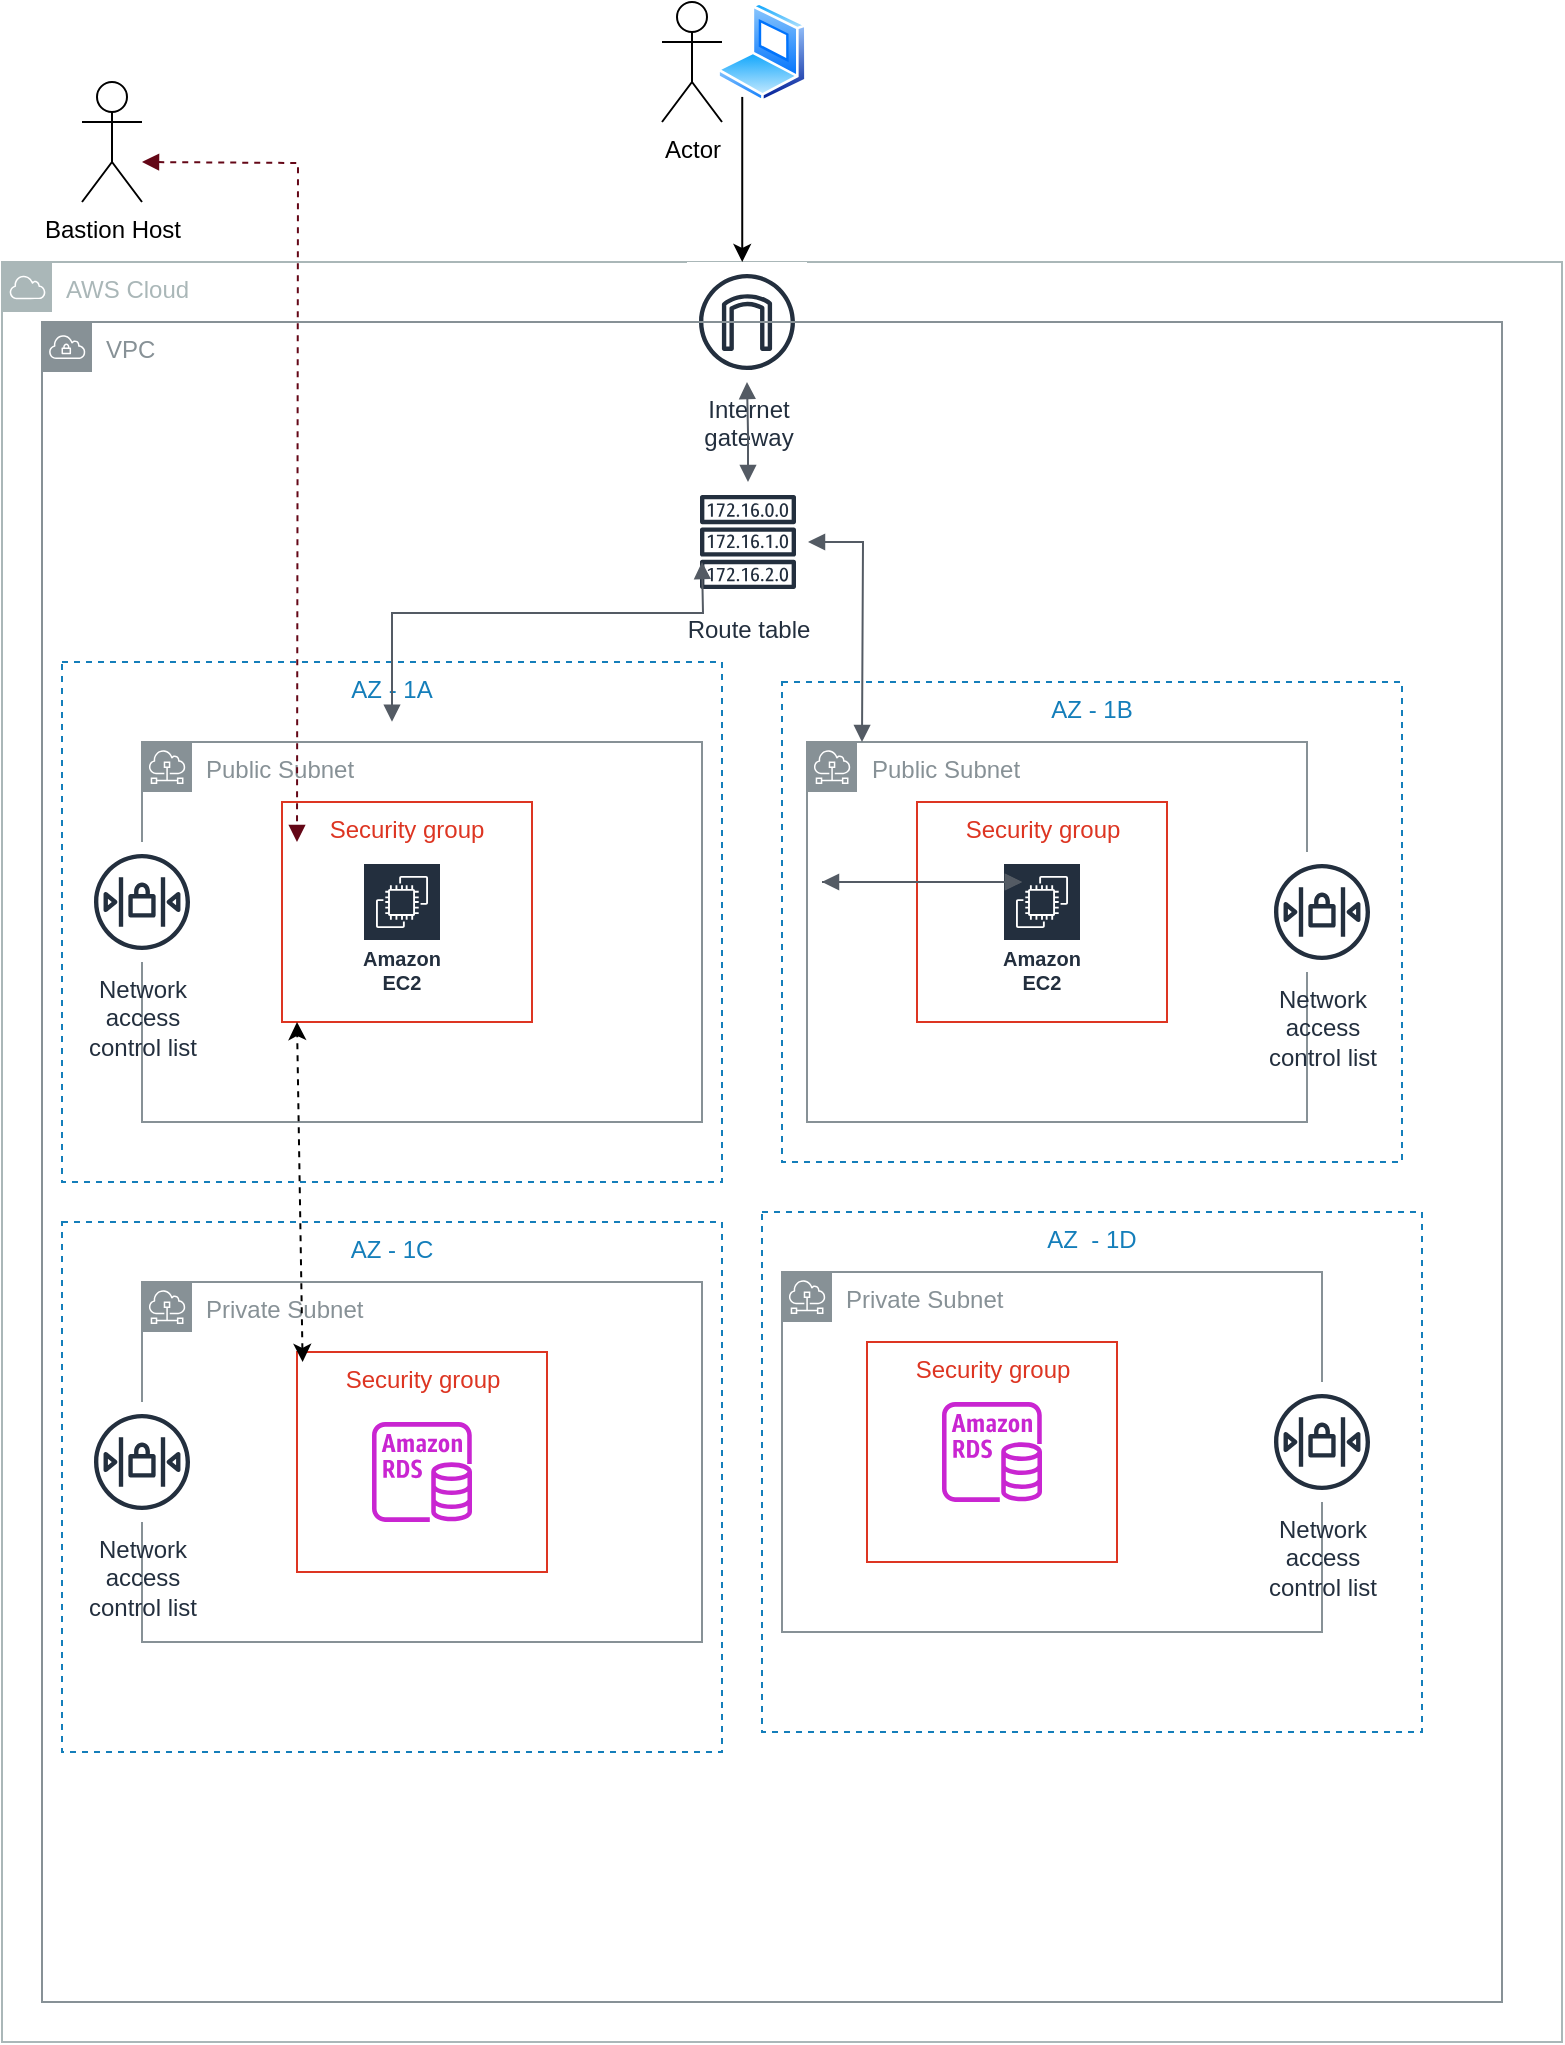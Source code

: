 <mxfile version="24.7.6">
  <diagram name="Page-1" id="0M0IsiOhNjohmRkA3XTA">
    <mxGraphModel dx="1434" dy="772" grid="1" gridSize="10" guides="1" tooltips="1" connect="1" arrows="1" fold="1" page="1" pageScale="1" pageWidth="850" pageHeight="1100" math="0" shadow="0">
      <root>
        <mxCell id="0" />
        <mxCell id="1" parent="0" />
        <mxCell id="BX7mlbRw4w8pPT2zZDJt-22" value="AWS Cloud" style="sketch=0;outlineConnect=0;gradientColor=none;html=1;whiteSpace=wrap;fontSize=12;fontStyle=0;shape=mxgraph.aws4.group;grIcon=mxgraph.aws4.group_aws_cloud;strokeColor=#AAB7B8;fillColor=none;verticalAlign=top;align=left;spacingLeft=30;fontColor=#AAB7B8;dashed=0;" parent="1" vertex="1">
          <mxGeometry x="40" y="130" width="780" height="890" as="geometry" />
        </mxCell>
        <mxCell id="zm6lNL9CIixs5jg2WKDq-12" value="AZ&amp;nbsp; - 1D" style="fillColor=none;strokeColor=#147EBA;dashed=1;verticalAlign=top;fontStyle=0;fontColor=#147EBA;whiteSpace=wrap;html=1;" parent="1" vertex="1">
          <mxGeometry x="420" y="605" width="330" height="260" as="geometry" />
        </mxCell>
        <mxCell id="zm6lNL9CIixs5jg2WKDq-11" value="AZ - 1B" style="fillColor=none;strokeColor=#147EBA;dashed=1;verticalAlign=top;fontStyle=0;fontColor=#147EBA;whiteSpace=wrap;html=1;" parent="1" vertex="1">
          <mxGeometry x="430" y="340" width="310" height="240" as="geometry" />
        </mxCell>
        <mxCell id="zm6lNL9CIixs5jg2WKDq-10" value="AZ - 1A" style="fillColor=none;strokeColor=#147EBA;dashed=1;verticalAlign=top;fontStyle=0;fontColor=#147EBA;whiteSpace=wrap;html=1;" parent="1" vertex="1">
          <mxGeometry x="70" y="330" width="330" height="260" as="geometry" />
        </mxCell>
        <mxCell id="zm6lNL9CIixs5jg2WKDq-14" value="AZ - 1C" style="fillColor=none;strokeColor=#147EBA;dashed=1;verticalAlign=top;fontStyle=0;fontColor=#147EBA;whiteSpace=wrap;html=1;" parent="1" vertex="1">
          <mxGeometry x="70" y="610" width="330" height="265" as="geometry" />
        </mxCell>
        <mxCell id="BX7mlbRw4w8pPT2zZDJt-3" value="Public Subnet" style="sketch=0;outlineConnect=0;gradientColor=none;html=1;whiteSpace=wrap;fontSize=12;fontStyle=0;shape=mxgraph.aws4.group;grIcon=mxgraph.aws4.group_subnet;strokeColor=#879196;fillColor=none;verticalAlign=top;align=left;spacingLeft=30;fontColor=#879196;dashed=0;" parent="1" vertex="1">
          <mxGeometry x="442.5" y="370" width="250" height="190" as="geometry" />
        </mxCell>
        <mxCell id="BX7mlbRw4w8pPT2zZDJt-4" value="Private Subnet" style="sketch=0;outlineConnect=0;gradientColor=none;html=1;whiteSpace=wrap;fontSize=12;fontStyle=0;shape=mxgraph.aws4.group;grIcon=mxgraph.aws4.group_subnet;strokeColor=#879196;fillColor=none;verticalAlign=top;align=left;spacingLeft=30;fontColor=#879196;dashed=0;" parent="1" vertex="1">
          <mxGeometry x="110" y="640" width="280" height="180" as="geometry" />
        </mxCell>
        <mxCell id="BX7mlbRw4w8pPT2zZDJt-5" value="Private Subnet" style="sketch=0;outlineConnect=0;gradientColor=none;html=1;whiteSpace=wrap;fontSize=12;fontStyle=0;shape=mxgraph.aws4.group;grIcon=mxgraph.aws4.group_subnet;strokeColor=#879196;fillColor=none;verticalAlign=top;align=left;spacingLeft=30;fontColor=#879196;dashed=0;" parent="1" vertex="1">
          <mxGeometry x="430" y="635" width="270" height="180" as="geometry" />
        </mxCell>
        <mxCell id="BX7mlbRw4w8pPT2zZDJt-7" value="Amazon EC2" style="sketch=0;outlineConnect=0;fontColor=#232F3E;gradientColor=none;strokeColor=#ffffff;fillColor=#232F3E;dashed=0;verticalLabelPosition=middle;verticalAlign=bottom;align=center;html=1;whiteSpace=wrap;fontSize=10;fontStyle=1;spacing=3;shape=mxgraph.aws4.productIcon;prIcon=mxgraph.aws4.ec2;" parent="1" vertex="1">
          <mxGeometry x="540" y="430" width="40" height="70" as="geometry" />
        </mxCell>
        <mxCell id="BX7mlbRw4w8pPT2zZDJt-9" value="" style="sketch=0;outlineConnect=0;fontColor=#232F3E;gradientColor=none;fillColor=#C925D1;strokeColor=none;dashed=0;verticalLabelPosition=bottom;verticalAlign=top;align=center;html=1;fontSize=12;fontStyle=0;aspect=fixed;pointerEvents=1;shape=mxgraph.aws4.rds_instance;" parent="1" vertex="1">
          <mxGeometry x="225" y="710" width="50" height="50" as="geometry" />
        </mxCell>
        <mxCell id="BX7mlbRw4w8pPT2zZDJt-10" value="" style="sketch=0;outlineConnect=0;fontColor=#232F3E;gradientColor=none;fillColor=#C925D1;strokeColor=none;dashed=0;verticalLabelPosition=bottom;verticalAlign=top;align=center;html=1;fontSize=12;fontStyle=0;aspect=fixed;pointerEvents=1;shape=mxgraph.aws4.rds_instance;" parent="1" vertex="1">
          <mxGeometry x="510" y="700" width="50" height="50" as="geometry" />
        </mxCell>
        <mxCell id="BX7mlbRw4w8pPT2zZDJt-47" value="Actor" style="shape=umlActor;verticalLabelPosition=bottom;verticalAlign=top;html=1;outlineConnect=0;" parent="1" vertex="1">
          <mxGeometry x="370" width="30" height="60" as="geometry" />
        </mxCell>
        <mxCell id="BX7mlbRw4w8pPT2zZDJt-60" style="edgeStyle=orthogonalEdgeStyle;rounded=0;orthogonalLoop=1;jettySize=auto;html=1;exitX=0.25;exitY=1;exitDx=0;exitDy=0;" parent="1" source="BX7mlbRw4w8pPT2zZDJt-48" target="BX7mlbRw4w8pPT2zZDJt-55" edge="1">
          <mxGeometry relative="1" as="geometry">
            <mxPoint x="410" y="70" as="targetPoint" />
            <Array as="points">
              <mxPoint x="410" y="130" />
              <mxPoint x="410" y="130" />
            </Array>
          </mxGeometry>
        </mxCell>
        <mxCell id="BX7mlbRw4w8pPT2zZDJt-48" value="" style="image;aspect=fixed;perimeter=ellipsePerimeter;html=1;align=center;shadow=0;dashed=0;spacingTop=3;image=img/lib/active_directory/laptop_client.svg;" parent="1" vertex="1">
          <mxGeometry x="397.5" width="45" height="50" as="geometry" />
        </mxCell>
        <mxCell id="BX7mlbRw4w8pPT2zZDJt-55" value="Internet&#xa;gateway" style="sketch=0;outlineConnect=0;fontColor=#232F3E;gradientColor=none;strokeColor=#232F3E;fillColor=#ffffff;dashed=0;verticalLabelPosition=bottom;verticalAlign=top;align=center;html=1;fontSize=12;fontStyle=0;aspect=fixed;shape=mxgraph.aws4.resourceIcon;resIcon=mxgraph.aws4.internet_gateway;" parent="1" vertex="1">
          <mxGeometry x="382.5" y="130" width="60" height="60" as="geometry" />
        </mxCell>
        <mxCell id="LzpftfMKJ6YS2ZLnZaJT-2" value="Public Subnet" style="sketch=0;outlineConnect=0;gradientColor=none;html=1;whiteSpace=wrap;fontSize=12;fontStyle=0;shape=mxgraph.aws4.group;grIcon=mxgraph.aws4.group_subnet;strokeColor=#879196;fillColor=none;verticalAlign=top;align=left;spacingLeft=30;fontColor=#879196;dashed=0;" parent="1" vertex="1">
          <mxGeometry x="110" y="370" width="280" height="190" as="geometry" />
        </mxCell>
        <mxCell id="zm6lNL9CIixs5jg2WKDq-1" value="Amazon EC2" style="sketch=0;outlineConnect=0;fontColor=#232F3E;gradientColor=none;strokeColor=#ffffff;fillColor=#232F3E;dashed=0;verticalLabelPosition=middle;verticalAlign=bottom;align=center;html=1;whiteSpace=wrap;fontSize=10;fontStyle=1;spacing=3;shape=mxgraph.aws4.productIcon;prIcon=mxgraph.aws4.ec2;" parent="1" vertex="1">
          <mxGeometry x="220" y="430" width="40" height="70" as="geometry" />
        </mxCell>
        <mxCell id="zm6lNL9CIixs5jg2WKDq-2" value="Security group" style="fillColor=none;strokeColor=#DD3522;verticalAlign=top;fontStyle=0;fontColor=#DD3522;whiteSpace=wrap;html=1;" parent="1" vertex="1">
          <mxGeometry x="180" y="400" width="125" height="110" as="geometry" />
        </mxCell>
        <mxCell id="zm6lNL9CIixs5jg2WKDq-3" value="Security group" style="fillColor=none;strokeColor=#DD3522;verticalAlign=top;fontStyle=0;fontColor=#DD3522;whiteSpace=wrap;html=1;" parent="1" vertex="1">
          <mxGeometry x="497.5" y="400" width="125" height="110" as="geometry" />
        </mxCell>
        <mxCell id="zm6lNL9CIixs5jg2WKDq-4" value="Security group" style="fillColor=none;strokeColor=#DD3522;verticalAlign=top;fontStyle=0;fontColor=#DD3522;whiteSpace=wrap;html=1;" parent="1" vertex="1">
          <mxGeometry x="187.5" y="675" width="125" height="110" as="geometry" />
        </mxCell>
        <mxCell id="zm6lNL9CIixs5jg2WKDq-5" value="Security group" style="fillColor=none;strokeColor=#DD3522;verticalAlign=top;fontStyle=0;fontColor=#DD3522;whiteSpace=wrap;html=1;" parent="1" vertex="1">
          <mxGeometry x="472.5" y="670" width="125" height="110" as="geometry" />
        </mxCell>
        <mxCell id="zm6lNL9CIixs5jg2WKDq-6" value="Network&#xa;access&#xa;control list" style="sketch=0;outlineConnect=0;fontColor=#232F3E;gradientColor=none;strokeColor=#232F3E;fillColor=#ffffff;dashed=0;verticalLabelPosition=bottom;verticalAlign=top;align=center;html=1;fontSize=12;fontStyle=0;aspect=fixed;shape=mxgraph.aws4.resourceIcon;resIcon=mxgraph.aws4.network_access_control_list;" parent="1" vertex="1">
          <mxGeometry x="80" y="420" width="60" height="60" as="geometry" />
        </mxCell>
        <mxCell id="zm6lNL9CIixs5jg2WKDq-7" value="Network&#xa;access&#xa;control list" style="sketch=0;outlineConnect=0;fontColor=#232F3E;gradientColor=none;strokeColor=#232F3E;fillColor=#ffffff;dashed=0;verticalLabelPosition=bottom;verticalAlign=top;align=center;html=1;fontSize=12;fontStyle=0;aspect=fixed;shape=mxgraph.aws4.resourceIcon;resIcon=mxgraph.aws4.network_access_control_list;" parent="1" vertex="1">
          <mxGeometry x="670" y="425" width="60" height="60" as="geometry" />
        </mxCell>
        <mxCell id="zm6lNL9CIixs5jg2WKDq-8" value="Network&#xa;access&#xa;control list" style="sketch=0;outlineConnect=0;fontColor=#232F3E;gradientColor=none;strokeColor=#232F3E;fillColor=#ffffff;dashed=0;verticalLabelPosition=bottom;verticalAlign=top;align=center;html=1;fontSize=12;fontStyle=0;aspect=fixed;shape=mxgraph.aws4.resourceIcon;resIcon=mxgraph.aws4.network_access_control_list;" parent="1" vertex="1">
          <mxGeometry x="670" y="690" width="60" height="60" as="geometry" />
        </mxCell>
        <mxCell id="zm6lNL9CIixs5jg2WKDq-9" value="Network&#xa;access&#xa;control list" style="sketch=0;outlineConnect=0;fontColor=#232F3E;gradientColor=none;strokeColor=#232F3E;fillColor=#ffffff;dashed=0;verticalLabelPosition=bottom;verticalAlign=top;align=center;html=1;fontSize=12;fontStyle=0;aspect=fixed;shape=mxgraph.aws4.resourceIcon;resIcon=mxgraph.aws4.network_access_control_list;" parent="1" vertex="1">
          <mxGeometry x="80" y="700" width="60" height="60" as="geometry" />
        </mxCell>
        <mxCell id="8or0oFlPpaBkx01CUEu3-1" value="Route table" style="sketch=0;outlineConnect=0;fontColor=#232F3E;gradientColor=none;strokeColor=#232F3E;fillColor=#ffffff;dashed=0;verticalLabelPosition=bottom;verticalAlign=top;align=center;html=1;fontSize=12;fontStyle=0;aspect=fixed;shape=mxgraph.aws4.resourceIcon;resIcon=mxgraph.aws4.route_table;" vertex="1" parent="1">
          <mxGeometry x="383" y="240" width="60" height="60" as="geometry" />
        </mxCell>
        <mxCell id="8or0oFlPpaBkx01CUEu3-5" value="" style="edgeStyle=orthogonalEdgeStyle;html=1;endArrow=block;elbow=vertical;startArrow=block;startFill=1;endFill=1;strokeColor=#545B64;rounded=0;" edge="1" parent="1" source="8or0oFlPpaBkx01CUEu3-1" target="BX7mlbRw4w8pPT2zZDJt-55">
          <mxGeometry width="100" relative="1" as="geometry">
            <mxPoint x="360" y="220" as="sourcePoint" />
            <mxPoint x="460" y="220" as="targetPoint" />
          </mxGeometry>
        </mxCell>
        <mxCell id="8or0oFlPpaBkx01CUEu3-8" value="" style="edgeStyle=orthogonalEdgeStyle;html=1;endArrow=block;elbow=vertical;startArrow=block;startFill=1;endFill=1;strokeColor=#545B64;rounded=0;exitX=0.5;exitY=0.115;exitDx=0;exitDy=0;exitPerimeter=0;" edge="1" parent="1" source="zm6lNL9CIixs5jg2WKDq-10">
          <mxGeometry width="100" relative="1" as="geometry">
            <mxPoint x="390" y="330" as="sourcePoint" />
            <mxPoint x="390" y="280" as="targetPoint" />
            <Array as="points" />
          </mxGeometry>
        </mxCell>
        <mxCell id="8or0oFlPpaBkx01CUEu3-15" value="" style="edgeStyle=orthogonalEdgeStyle;html=1;endArrow=block;elbow=vertical;startArrow=block;startFill=1;endFill=1;strokeColor=#545B64;rounded=0;" edge="1" parent="1" source="8or0oFlPpaBkx01CUEu3-1">
          <mxGeometry width="100" relative="1" as="geometry">
            <mxPoint x="370" y="430" as="sourcePoint" />
            <mxPoint x="470" y="370" as="targetPoint" />
          </mxGeometry>
        </mxCell>
        <mxCell id="8or0oFlPpaBkx01CUEu3-16" value="VPC" style="sketch=0;outlineConnect=0;gradientColor=none;html=1;whiteSpace=wrap;fontSize=12;fontStyle=0;shape=mxgraph.aws4.group;grIcon=mxgraph.aws4.group_vpc;strokeColor=#879196;fillColor=none;verticalAlign=top;align=left;spacingLeft=30;fontColor=#879196;dashed=0;" vertex="1" parent="1">
          <mxGeometry x="60" y="160" width="730" height="840" as="geometry" />
        </mxCell>
        <mxCell id="8or0oFlPpaBkx01CUEu3-17" value="" style="endArrow=classic;startArrow=classic;html=1;rounded=0;exitX=0.247;exitY=0.619;exitDx=0;exitDy=0;exitPerimeter=0;dashed=1;" edge="1" parent="1">
          <mxGeometry width="50" height="50" relative="1" as="geometry">
            <mxPoint x="190.31" y="679.96" as="sourcePoint" />
            <mxPoint x="187.5" y="510" as="targetPoint" />
          </mxGeometry>
        </mxCell>
        <mxCell id="8or0oFlPpaBkx01CUEu3-18" value="Bastion Host" style="shape=umlActor;html=1;verticalLabelPosition=bottom;verticalAlign=top;align=center;" vertex="1" parent="1">
          <mxGeometry x="80" y="40" width="30" height="60" as="geometry" />
        </mxCell>
        <mxCell id="8or0oFlPpaBkx01CUEu3-24" value="" style="edgeStyle=orthogonalEdgeStyle;html=1;endArrow=block;elbow=vertical;startArrow=none;endFill=1;strokeColor=#545B64;rounded=0;" edge="1" parent="1">
          <mxGeometry width="100" relative="1" as="geometry">
            <mxPoint x="450" y="440" as="sourcePoint" />
            <mxPoint x="550" y="440" as="targetPoint" />
          </mxGeometry>
        </mxCell>
        <mxCell id="8or0oFlPpaBkx01CUEu3-25" value="" style="edgeStyle=orthogonalEdgeStyle;html=1;endArrow=block;elbow=vertical;startArrow=block;startFill=1;endFill=1;strokeColor=#545B64;rounded=0;" edge="1" parent="1">
          <mxGeometry width="100" relative="1" as="geometry">
            <mxPoint x="450" y="440" as="sourcePoint" />
            <mxPoint x="550" y="440" as="targetPoint" />
          </mxGeometry>
        </mxCell>
        <mxCell id="8or0oFlPpaBkx01CUEu3-26" value="" style="edgeStyle=orthogonalEdgeStyle;html=1;endArrow=block;elbow=vertical;startArrow=block;startFill=1;endFill=1;strokeColor=#640717;rounded=0;dashed=1;" edge="1" parent="1">
          <mxGeometry width="100" relative="1" as="geometry">
            <mxPoint x="110" y="80" as="sourcePoint" />
            <mxPoint x="187.5" y="420" as="targetPoint" />
          </mxGeometry>
        </mxCell>
      </root>
    </mxGraphModel>
  </diagram>
</mxfile>
